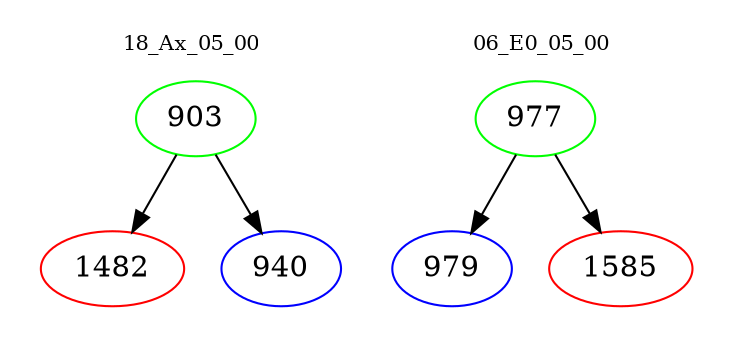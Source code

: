 digraph{
subgraph cluster_0 {
color = white
label = "18_Ax_05_00";
fontsize=10;
T0_903 [label="903", color="green"]
T0_903 -> T0_1482 [color="black"]
T0_1482 [label="1482", color="red"]
T0_903 -> T0_940 [color="black"]
T0_940 [label="940", color="blue"]
}
subgraph cluster_1 {
color = white
label = "06_E0_05_00";
fontsize=10;
T1_977 [label="977", color="green"]
T1_977 -> T1_979 [color="black"]
T1_979 [label="979", color="blue"]
T1_977 -> T1_1585 [color="black"]
T1_1585 [label="1585", color="red"]
}
}
